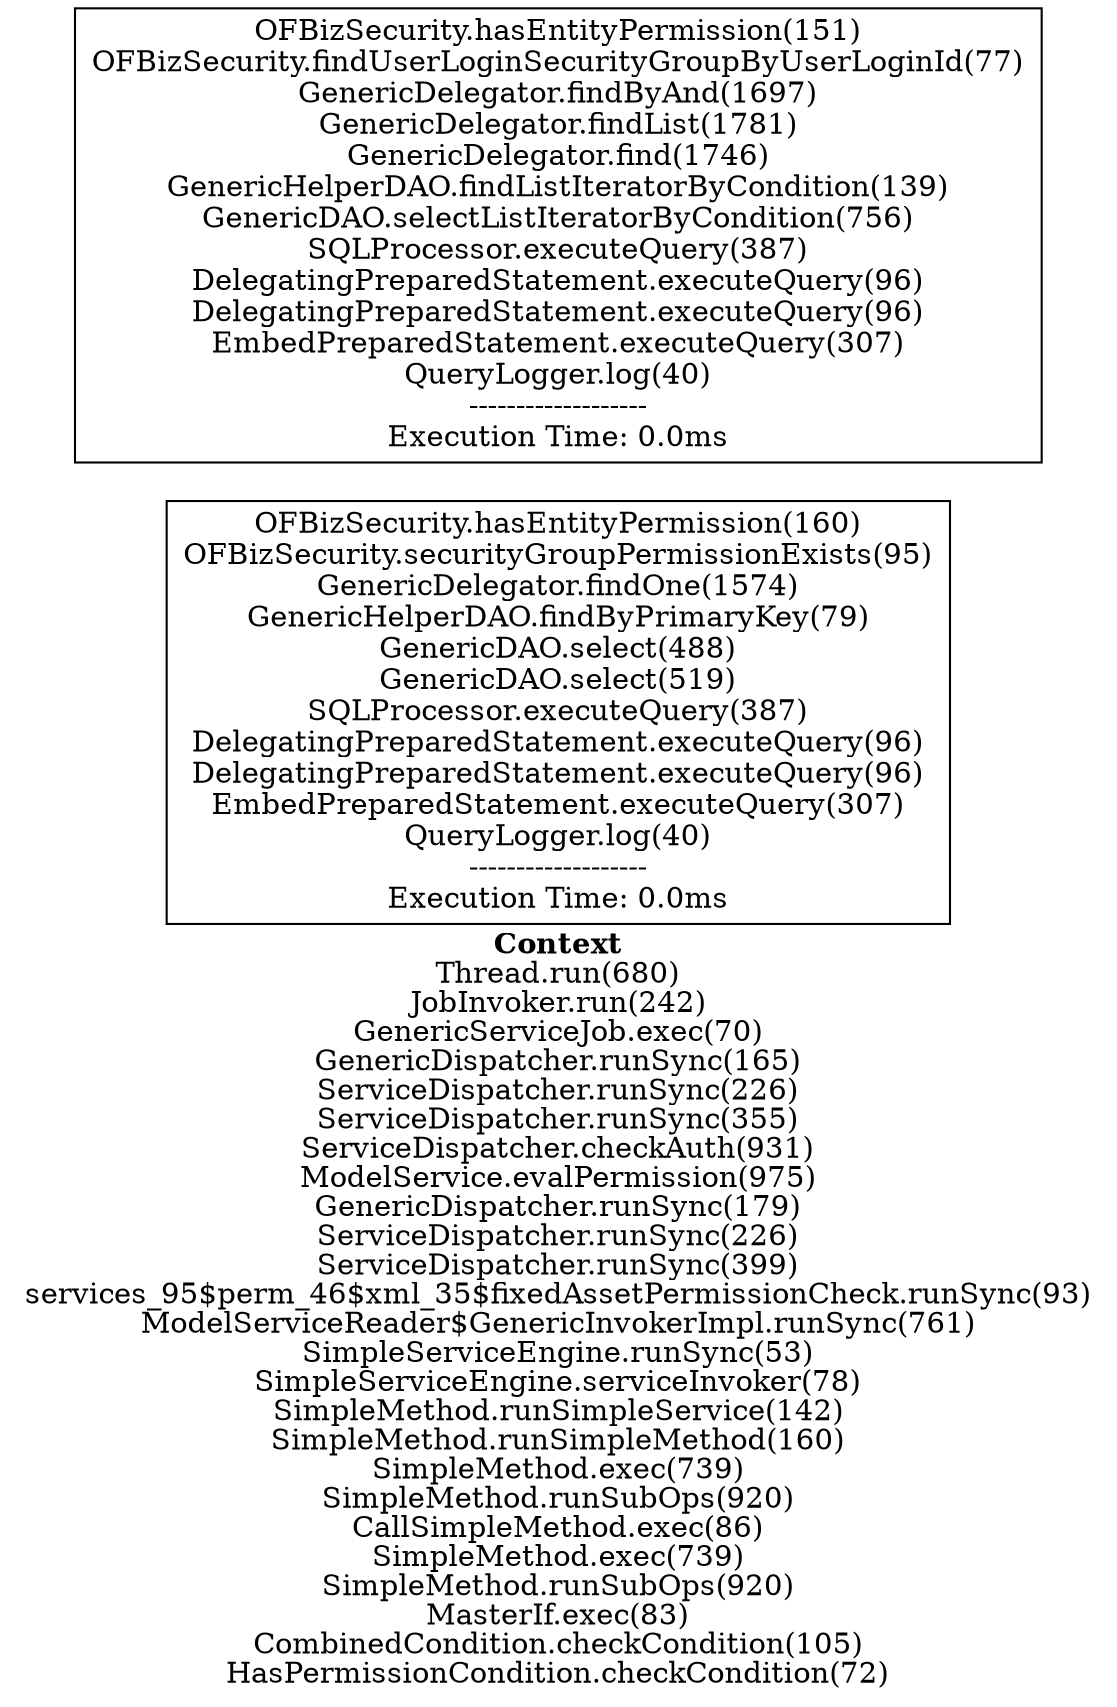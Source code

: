 digraph 1169983611 { 
label=<<font face="Times-Bold">Context</font><br/>Thread.run(680)<br/>JobInvoker.run(242)<br/>GenericServiceJob.exec(70)<br/>GenericDispatcher.runSync(165)<br/>ServiceDispatcher.runSync(226)<br/>ServiceDispatcher.runSync(355)<br/>ServiceDispatcher.checkAuth(931)<br/>ModelService.evalPermission(975)<br/>GenericDispatcher.runSync(179)<br/>ServiceDispatcher.runSync(226)<br/>ServiceDispatcher.runSync(399)<br/>services_95$perm_46$xml_35$fixedAssetPermissionCheck.runSync(93)<br/>ModelServiceReader$GenericInvokerImpl.runSync(761)<br/>SimpleServiceEngine.runSync(53)<br/>SimpleServiceEngine.serviceInvoker(78)<br/>SimpleMethod.runSimpleService(142)<br/>SimpleMethod.runSimpleMethod(160)<br/>SimpleMethod.exec(739)<br/>SimpleMethod.runSubOps(920)<br/>CallSimpleMethod.exec(86)<br/>SimpleMethod.exec(739)<br/>SimpleMethod.runSubOps(920)<br/>MasterIf.exec(83)<br/>CombinedCondition.checkCondition(105)<br/>HasPermissionCondition.checkCondition(72)>;rankdir=RL;
1 [label="OFBizSecurity.hasEntityPermission(160)\nOFBizSecurity.securityGroupPermissionExists(95)\nGenericDelegator.findOne(1574)\nGenericHelperDAO.findByPrimaryKey(79)\nGenericDAO.select(488)\nGenericDAO.select(519)\nSQLProcessor.executeQuery(387)\nDelegatingPreparedStatement.executeQuery(96)\nDelegatingPreparedStatement.executeQuery(96)\nEmbedPreparedStatement.executeQuery(307)\nQueryLogger.log(40)\n-------------------\nExecution Time: 0.0ms\n", shape=box];
2 [label="OFBizSecurity.hasEntityPermission(151)\nOFBizSecurity.findUserLoginSecurityGroupByUserLoginId(77)\nGenericDelegator.findByAnd(1697)\nGenericDelegator.findList(1781)\nGenericDelegator.find(1746)\nGenericHelperDAO.findListIteratorByCondition(139)\nGenericDAO.selectListIteratorByCondition(756)\nSQLProcessor.executeQuery(387)\nDelegatingPreparedStatement.executeQuery(96)\nDelegatingPreparedStatement.executeQuery(96)\nEmbedPreparedStatement.executeQuery(307)\nQueryLogger.log(40)\n-------------------\nExecution Time: 0.0ms\n", shape=box];
}

